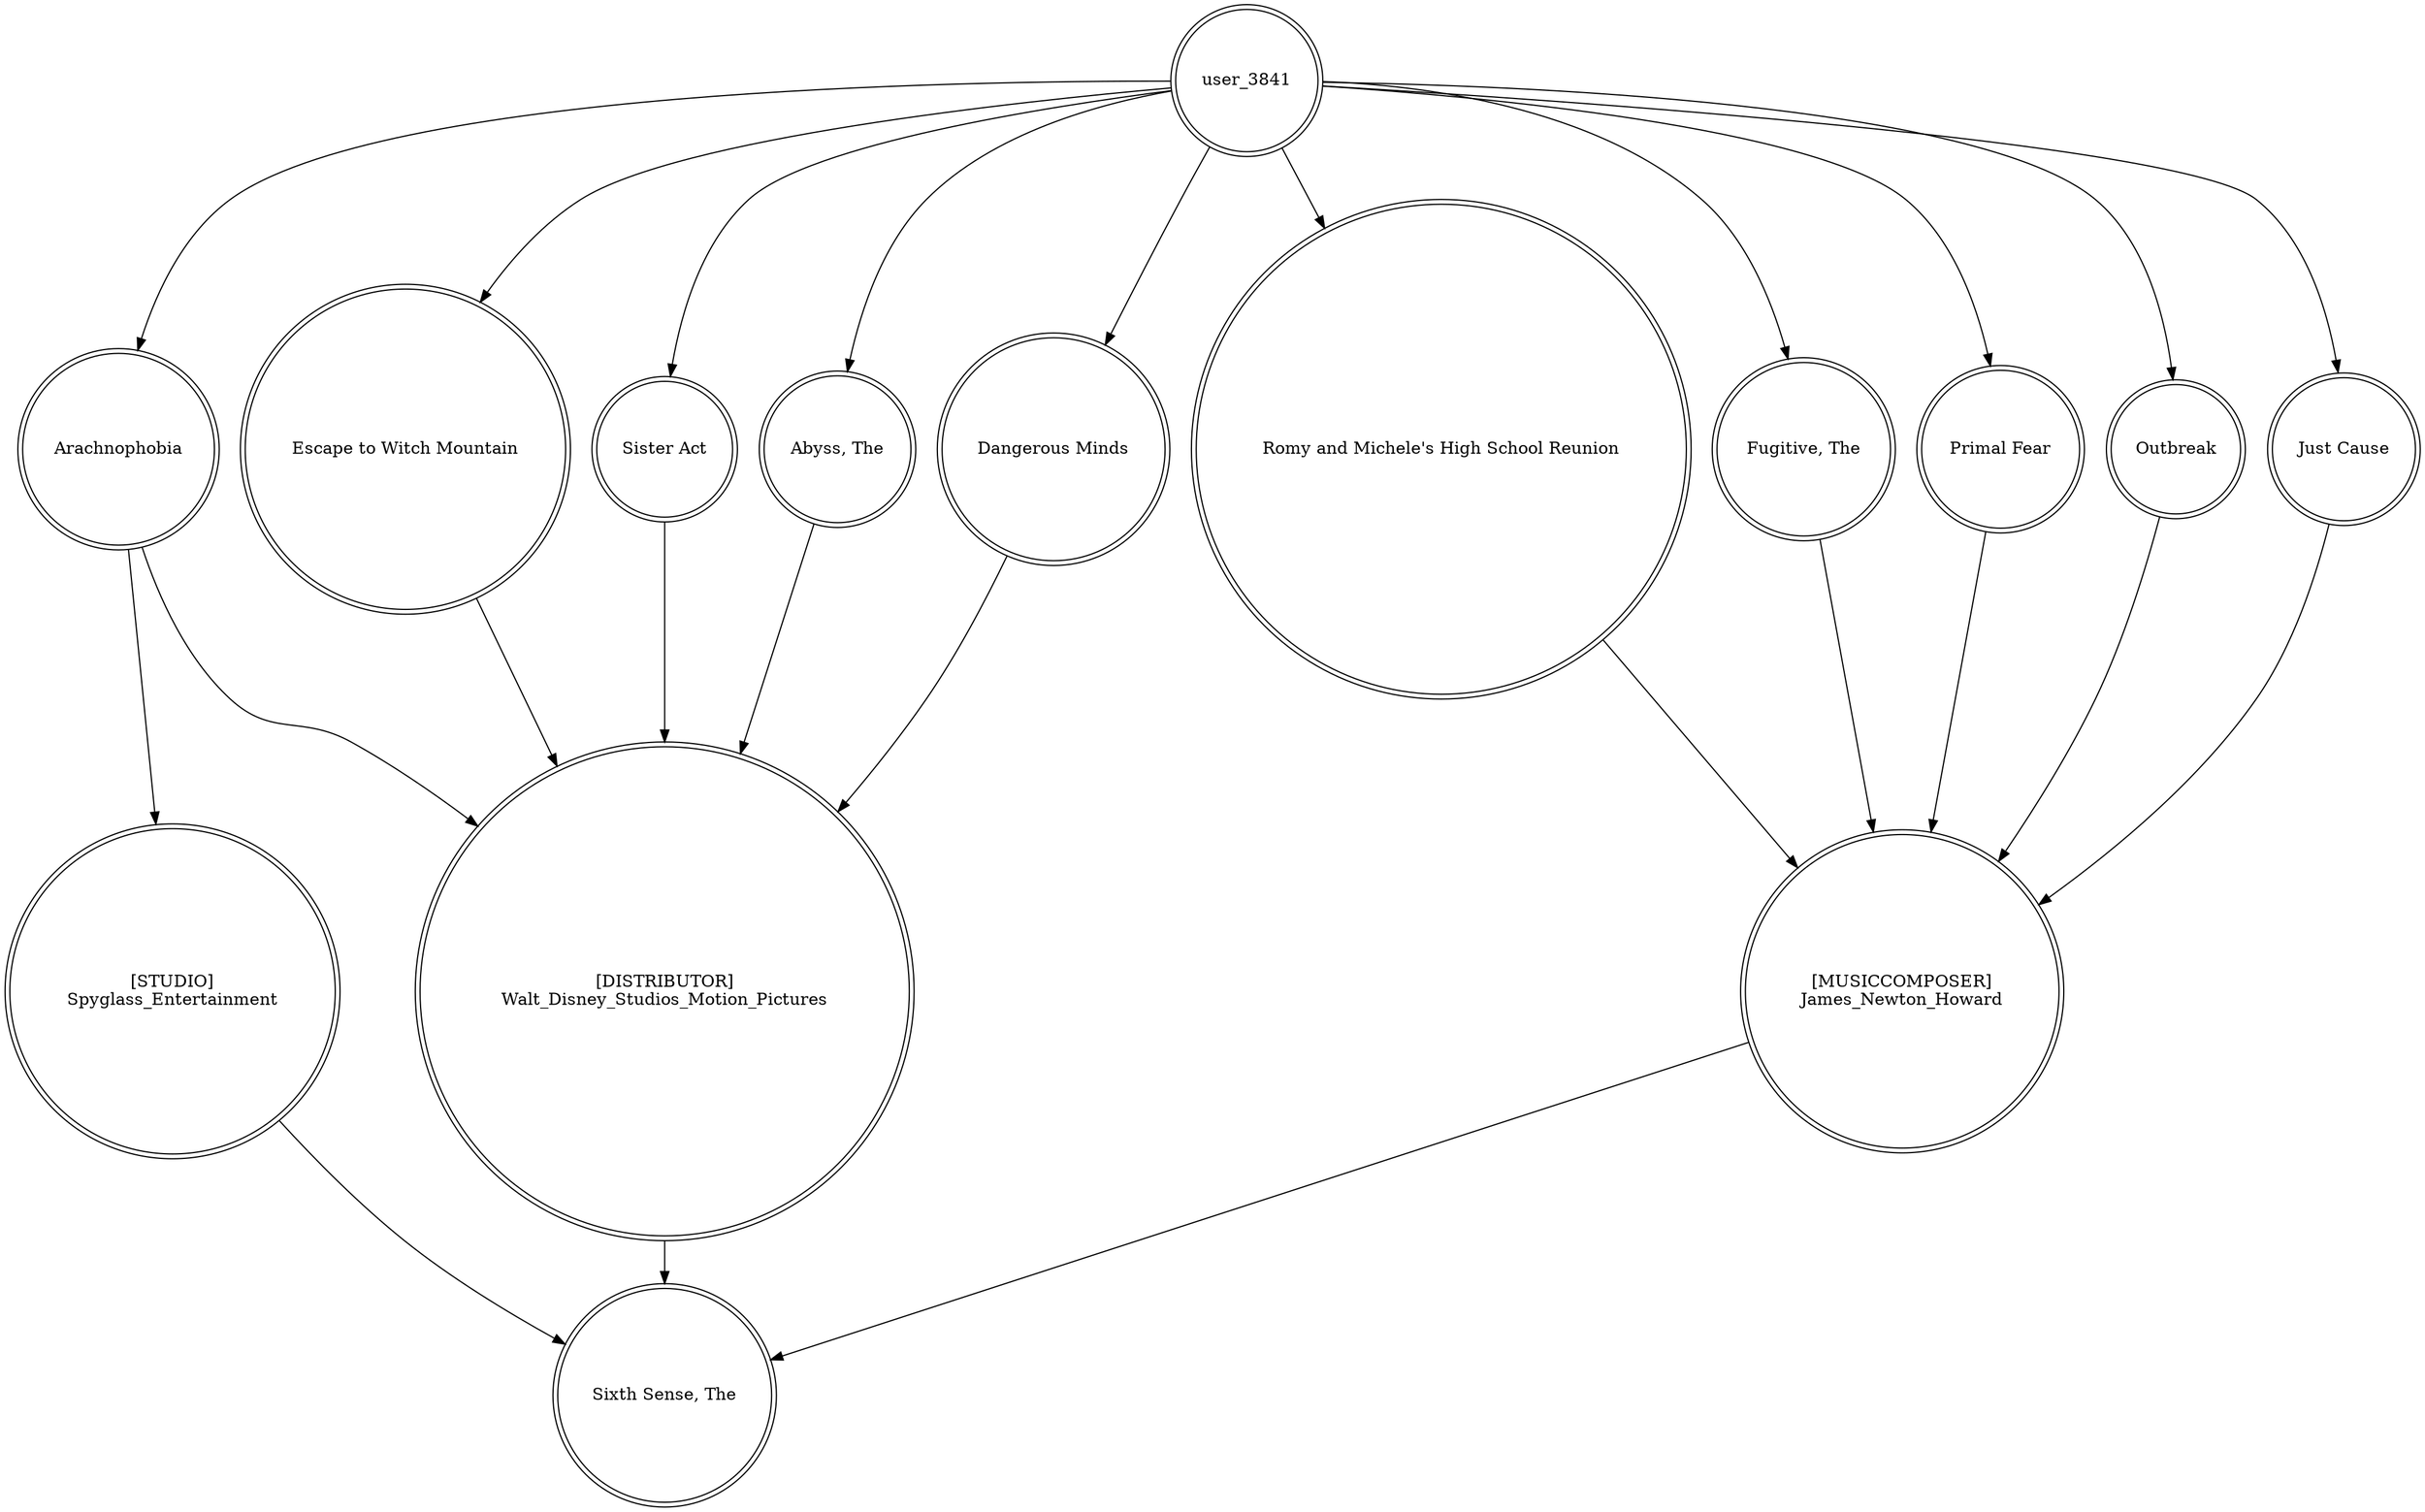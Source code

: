digraph finite_state_machine {
	node [shape=doublecircle]
	Arachnophobia -> "[STUDIO]
Spyglass_Entertainment"
	"Escape to Witch Mountain" -> "[DISTRIBUTOR]
Walt_Disney_Studios_Motion_Pictures"
	user_3841 -> Arachnophobia
	user_3841 -> "Sister Act"
	user_3841 -> "Romy and Michele's High School Reunion"
	"Fugitive, The" -> "[MUSICCOMPOSER]
James_Newton_Howard"
	"Sister Act" -> "[DISTRIBUTOR]
Walt_Disney_Studios_Motion_Pictures"
	"Primal Fear" -> "[MUSICCOMPOSER]
James_Newton_Howard"
	user_3841 -> "Abyss, The"
	user_3841 -> "Primal Fear"
	"[STUDIO]
Spyglass_Entertainment" -> "Sixth Sense, The"
	user_3841 -> "Escape to Witch Mountain"
	Arachnophobia -> "[DISTRIBUTOR]
Walt_Disney_Studios_Motion_Pictures"
	"[DISTRIBUTOR]
Walt_Disney_Studios_Motion_Pictures" -> "Sixth Sense, The"
	"Dangerous Minds" -> "[DISTRIBUTOR]
Walt_Disney_Studios_Motion_Pictures"
	Outbreak -> "[MUSICCOMPOSER]
James_Newton_Howard"
	user_3841 -> "Fugitive, The"
	"Just Cause" -> "[MUSICCOMPOSER]
James_Newton_Howard"
	user_3841 -> "Just Cause"
	"Abyss, The" -> "[DISTRIBUTOR]
Walt_Disney_Studios_Motion_Pictures"
	user_3841 -> "Dangerous Minds"
	"[MUSICCOMPOSER]
James_Newton_Howard" -> "Sixth Sense, The"
	user_3841 -> Outbreak
	"Romy and Michele's High School Reunion" -> "[MUSICCOMPOSER]
James_Newton_Howard"
}

